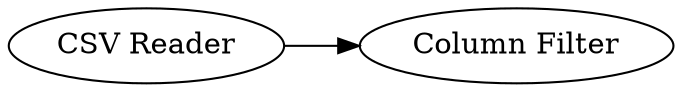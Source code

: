 digraph {
	"-7515598763417915382_2" [label="Column Filter"]
	"-7515598763417915382_1" [label="CSV Reader"]
	"-7515598763417915382_1" -> "-7515598763417915382_2"
	rankdir=LR
}
